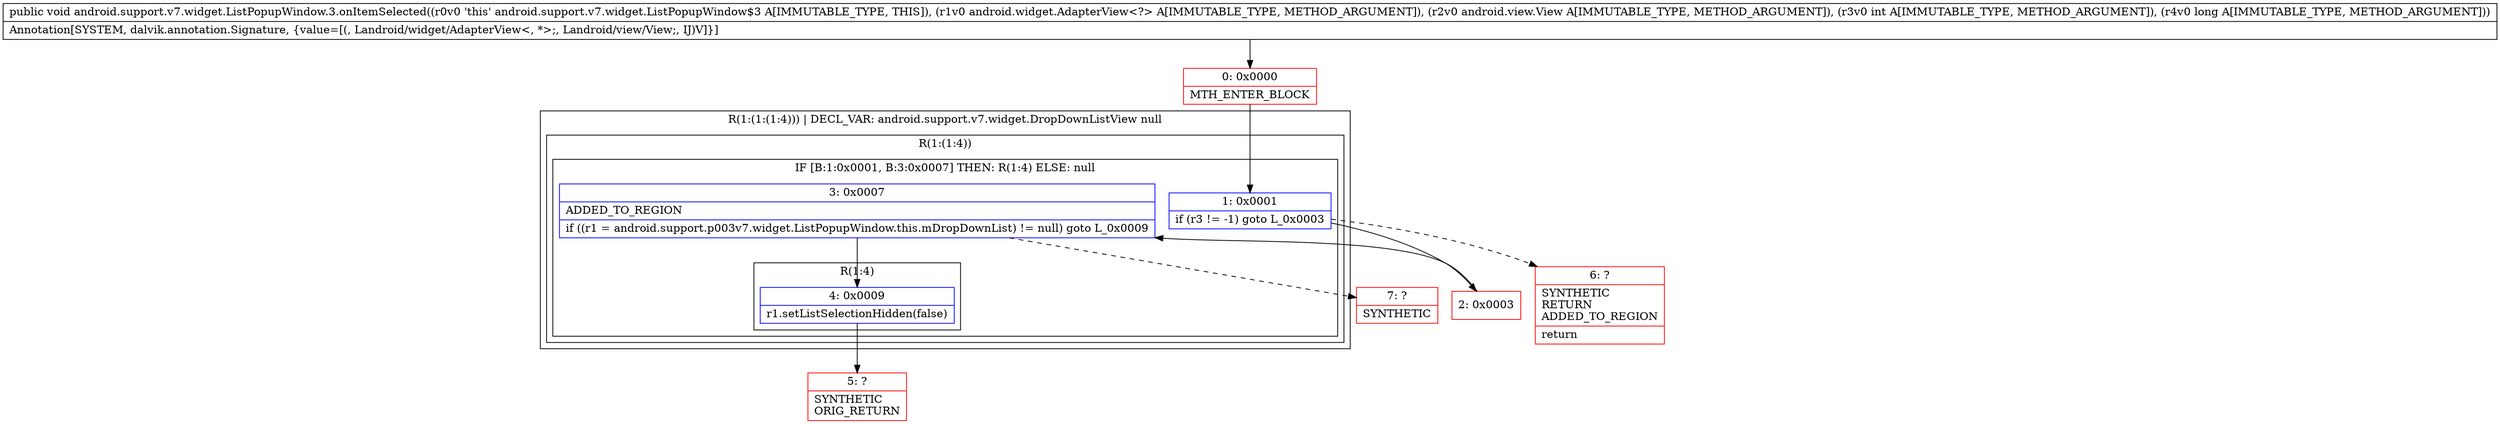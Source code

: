 digraph "CFG forandroid.support.v7.widget.ListPopupWindow.3.onItemSelected(Landroid\/widget\/AdapterView;Landroid\/view\/View;IJ)V" {
subgraph cluster_Region_506174952 {
label = "R(1:(1:(1:4))) | DECL_VAR: android.support.v7.widget.DropDownListView null\l";
node [shape=record,color=blue];
subgraph cluster_Region_933337874 {
label = "R(1:(1:4))";
node [shape=record,color=blue];
subgraph cluster_IfRegion_1461384374 {
label = "IF [B:1:0x0001, B:3:0x0007] THEN: R(1:4) ELSE: null";
node [shape=record,color=blue];
Node_1 [shape=record,label="{1\:\ 0x0001|if (r3 != \-1) goto L_0x0003\l}"];
Node_3 [shape=record,label="{3\:\ 0x0007|ADDED_TO_REGION\l|if ((r1 = android.support.p003v7.widget.ListPopupWindow.this.mDropDownList) != null) goto L_0x0009\l}"];
subgraph cluster_Region_247957711 {
label = "R(1:4)";
node [shape=record,color=blue];
Node_4 [shape=record,label="{4\:\ 0x0009|r1.setListSelectionHidden(false)\l}"];
}
}
}
}
Node_0 [shape=record,color=red,label="{0\:\ 0x0000|MTH_ENTER_BLOCK\l}"];
Node_2 [shape=record,color=red,label="{2\:\ 0x0003}"];
Node_5 [shape=record,color=red,label="{5\:\ ?|SYNTHETIC\lORIG_RETURN\l}"];
Node_6 [shape=record,color=red,label="{6\:\ ?|SYNTHETIC\lRETURN\lADDED_TO_REGION\l|return\l}"];
Node_7 [shape=record,color=red,label="{7\:\ ?|SYNTHETIC\l}"];
MethodNode[shape=record,label="{public void android.support.v7.widget.ListPopupWindow.3.onItemSelected((r0v0 'this' android.support.v7.widget.ListPopupWindow$3 A[IMMUTABLE_TYPE, THIS]), (r1v0 android.widget.AdapterView\<?\> A[IMMUTABLE_TYPE, METHOD_ARGUMENT]), (r2v0 android.view.View A[IMMUTABLE_TYPE, METHOD_ARGUMENT]), (r3v0 int A[IMMUTABLE_TYPE, METHOD_ARGUMENT]), (r4v0 long A[IMMUTABLE_TYPE, METHOD_ARGUMENT]))  | Annotation[SYSTEM, dalvik.annotation.Signature, \{value=[(, Landroid\/widget\/AdapterView\<, *\>;, Landroid\/view\/View;, IJ)V]\}]\l}"];
MethodNode -> Node_0;
Node_1 -> Node_2;
Node_1 -> Node_6[style=dashed];
Node_3 -> Node_4;
Node_3 -> Node_7[style=dashed];
Node_4 -> Node_5;
Node_0 -> Node_1;
Node_2 -> Node_3;
}

